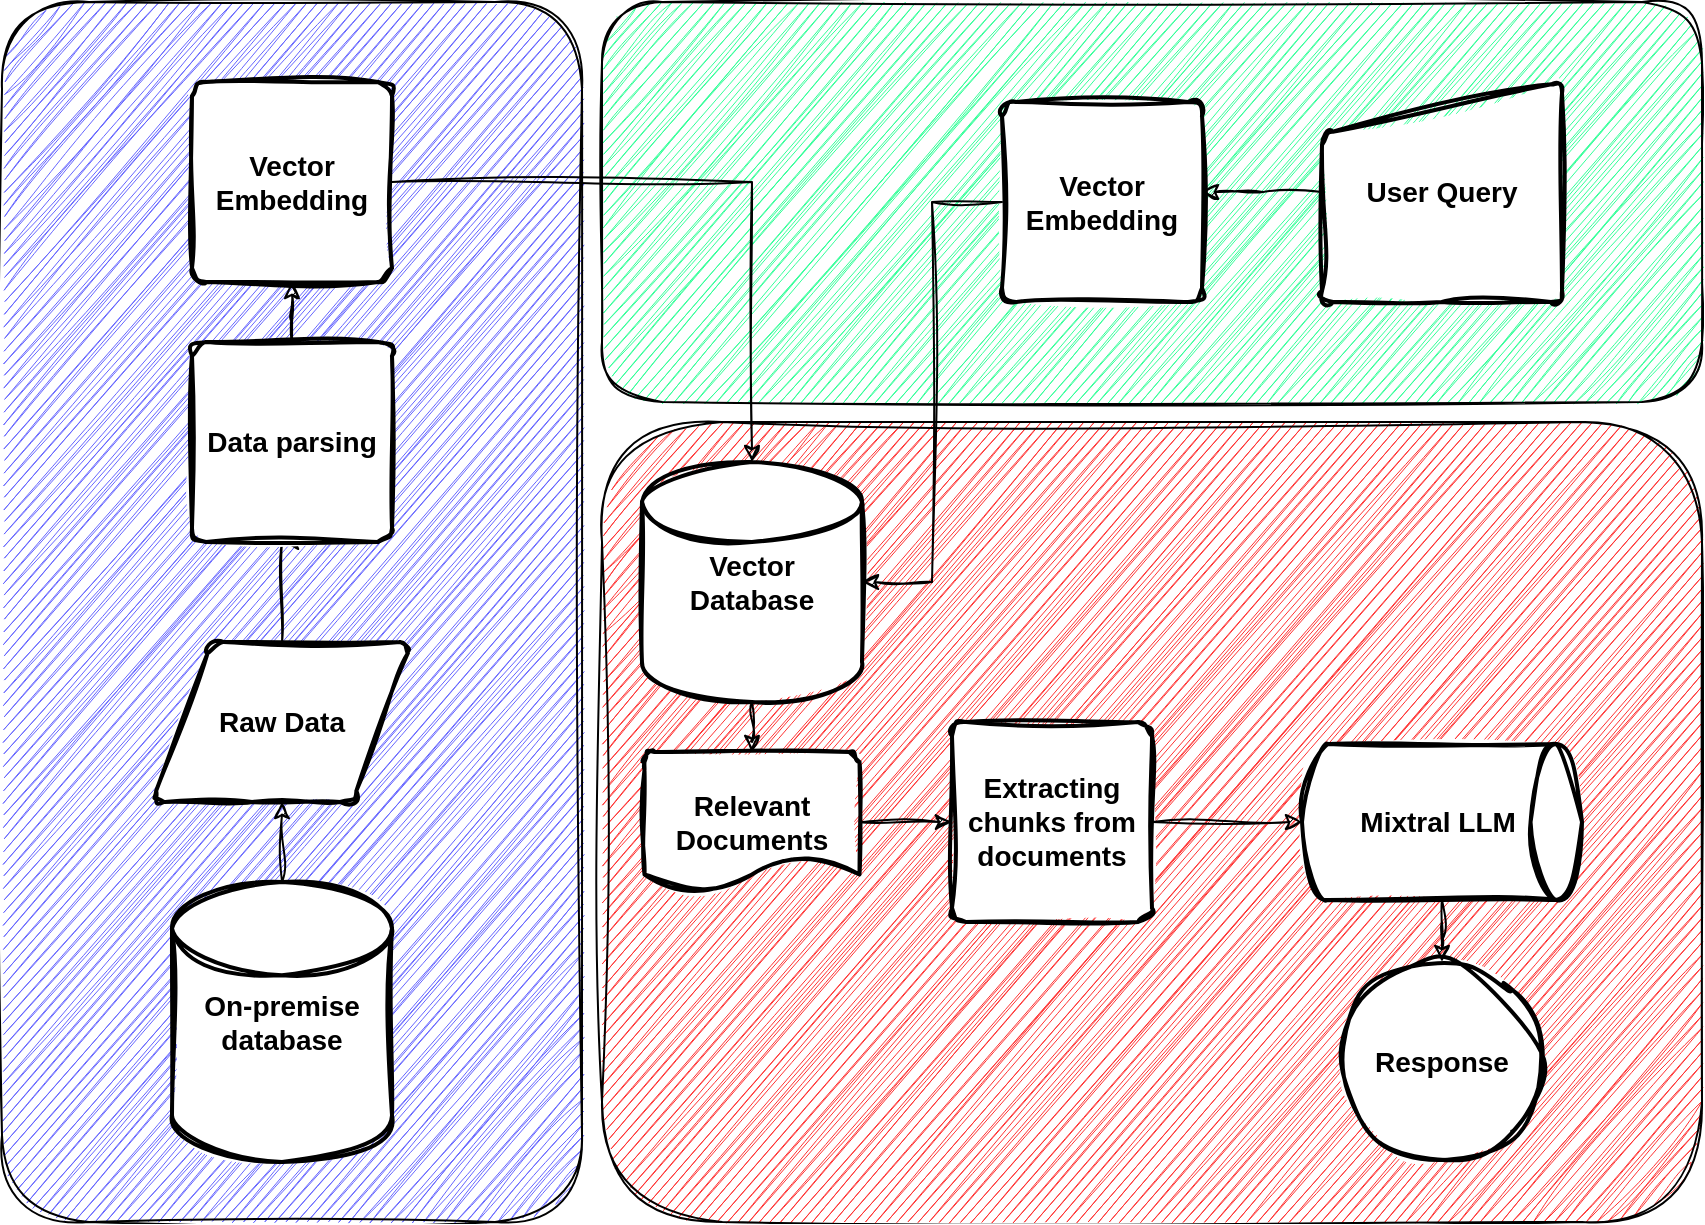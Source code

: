 <mxfile version="24.0.0" type="github">
  <diagram id="6a731a19-8d31-9384-78a2-239565b7b9f0" name="Page-1">
    <mxGraphModel dx="1179" dy="1456" grid="1" gridSize="10" guides="1" tooltips="1" connect="1" arrows="1" fold="1" page="1" pageScale="1" pageWidth="1169" pageHeight="827" background="none" math="0" shadow="0">
      <root>
        <mxCell id="0" />
        <mxCell id="1" parent="0" />
        <mxCell id="prN5AoHpcJqm6o3XmknS-88" value="" style="rounded=1;whiteSpace=wrap;html=1;fillColor=#33FF99;sketch=1;curveFitting=1;jiggle=2;" vertex="1" parent="1">
          <mxGeometry x="310" y="-40" width="550" height="200" as="geometry" />
        </mxCell>
        <mxCell id="prN5AoHpcJqm6o3XmknS-84" value="" style="rounded=1;whiteSpace=wrap;html=1;fillColor=#FF3333;sketch=1;curveFitting=1;jiggle=2;fontStyle=1" vertex="1" parent="1">
          <mxGeometry x="310" y="170" width="550" height="400" as="geometry" />
        </mxCell>
        <mxCell id="prN5AoHpcJqm6o3XmknS-69" value="" style="rounded=1;whiteSpace=wrap;html=1;fillColor=#6666FF;sketch=1;curveFitting=1;jiggle=2;" vertex="1" parent="1">
          <mxGeometry x="10" y="-40" width="290" height="610" as="geometry" />
        </mxCell>
        <mxCell id="prN5AoHpcJqm6o3XmknS-63" style="edgeStyle=orthogonalEdgeStyle;rounded=0;orthogonalLoop=1;jettySize=auto;html=1;sketch=1;curveFitting=1;jiggle=2;fontStyle=1" edge="1" parent="1" source="prN5AoHpcJqm6o3XmknS-56">
          <mxGeometry relative="1" as="geometry">
            <mxPoint x="150" y="230" as="targetPoint" />
            <Array as="points">
              <mxPoint x="150" y="230" />
              <mxPoint x="151" y="230" />
            </Array>
          </mxGeometry>
        </mxCell>
        <mxCell id="prN5AoHpcJqm6o3XmknS-56" value="&lt;font style=&quot;font-size: 14px;&quot;&gt;Raw Data&lt;/font&gt;" style="shape=parallelogram;html=1;strokeWidth=2;perimeter=parallelogramPerimeter;whiteSpace=wrap;rounded=1;arcSize=12;size=0.23;fontStyle=1;sketch=1;curveFitting=1;jiggle=2;" vertex="1" parent="1">
          <mxGeometry x="85" y="280" width="130" height="80" as="geometry" />
        </mxCell>
        <mxCell id="prN5AoHpcJqm6o3XmknS-58" style="edgeStyle=orthogonalEdgeStyle;rounded=0;orthogonalLoop=1;jettySize=auto;html=1;entryX=0.5;entryY=1;entryDx=0;entryDy=0;sketch=1;curveFitting=1;jiggle=2;fontStyle=1" edge="1" parent="1" source="prN5AoHpcJqm6o3XmknS-57" target="prN5AoHpcJqm6o3XmknS-56">
          <mxGeometry relative="1" as="geometry" />
        </mxCell>
        <mxCell id="prN5AoHpcJqm6o3XmknS-57" value="&lt;font style=&quot;font-size: 14px;&quot;&gt;On-premise database&lt;/font&gt;" style="strokeWidth=2;html=1;shape=mxgraph.flowchart.database;whiteSpace=wrap;fontStyle=1;sketch=1;curveFitting=1;jiggle=2;" vertex="1" parent="1">
          <mxGeometry x="95" y="400" width="110" height="140" as="geometry" />
        </mxCell>
        <mxCell id="prN5AoHpcJqm6o3XmknS-64" style="edgeStyle=orthogonalEdgeStyle;rounded=0;orthogonalLoop=1;jettySize=auto;html=1;sketch=1;curveFitting=1;jiggle=2;fontStyle=1" edge="1" parent="1" source="prN5AoHpcJqm6o3XmknS-60" target="prN5AoHpcJqm6o3XmknS-65">
          <mxGeometry relative="1" as="geometry">
            <mxPoint x="155" y="100" as="targetPoint" />
          </mxGeometry>
        </mxCell>
        <mxCell id="prN5AoHpcJqm6o3XmknS-60" value="&lt;font style=&quot;font-size: 14px;&quot;&gt;Data parsing&lt;/font&gt;" style="rounded=1;whiteSpace=wrap;html=1;absoluteArcSize=1;arcSize=14;strokeWidth=2;fontStyle=1;sketch=1;curveFitting=1;jiggle=2;" vertex="1" parent="1">
          <mxGeometry x="105" y="130" width="100" height="100" as="geometry" />
        </mxCell>
        <mxCell id="prN5AoHpcJqm6o3XmknS-66" style="edgeStyle=orthogonalEdgeStyle;rounded=0;orthogonalLoop=1;jettySize=auto;html=1;entryX=0.5;entryY=0;entryDx=0;entryDy=0;entryPerimeter=0;sketch=1;curveFitting=1;jiggle=2;fontStyle=1" edge="1" parent="1" source="prN5AoHpcJqm6o3XmknS-65" target="prN5AoHpcJqm6o3XmknS-67">
          <mxGeometry relative="1" as="geometry">
            <mxPoint x="320.0" y="50" as="targetPoint" />
          </mxGeometry>
        </mxCell>
        <mxCell id="prN5AoHpcJqm6o3XmknS-65" value="&lt;b&gt;&lt;font style=&quot;font-size: 14px;&quot;&gt;Vector Embedding&lt;/font&gt;&lt;/b&gt;" style="rounded=1;whiteSpace=wrap;html=1;absoluteArcSize=1;arcSize=14;strokeWidth=2;sketch=1;curveFitting=1;jiggle=2;" vertex="1" parent="1">
          <mxGeometry x="105" width="100" height="100" as="geometry" />
        </mxCell>
        <mxCell id="prN5AoHpcJqm6o3XmknS-75" style="edgeStyle=orthogonalEdgeStyle;rounded=0;orthogonalLoop=1;jettySize=auto;html=1;sketch=1;curveFitting=1;jiggle=2;fontStyle=1" edge="1" parent="1" source="prN5AoHpcJqm6o3XmknS-67" target="prN5AoHpcJqm6o3XmknS-76">
          <mxGeometry relative="1" as="geometry">
            <mxPoint x="385.0" y="420" as="targetPoint" />
          </mxGeometry>
        </mxCell>
        <mxCell id="prN5AoHpcJqm6o3XmknS-67" value="&lt;span&gt;&lt;font style=&quot;font-size: 14px;&quot;&gt;Vector Database&lt;/font&gt;&lt;/span&gt;" style="strokeWidth=2;html=1;shape=mxgraph.flowchart.database;whiteSpace=wrap;sketch=1;curveFitting=1;jiggle=2;fontStyle=1" vertex="1" parent="1">
          <mxGeometry x="330" y="190" width="110" height="120" as="geometry" />
        </mxCell>
        <mxCell id="prN5AoHpcJqm6o3XmknS-71" style="edgeStyle=orthogonalEdgeStyle;rounded=0;orthogonalLoop=1;jettySize=auto;html=1;sketch=1;curveFitting=1;jiggle=2;fontStyle=1" edge="1" parent="1" source="prN5AoHpcJqm6o3XmknS-70">
          <mxGeometry relative="1" as="geometry">
            <mxPoint x="610" y="55" as="targetPoint" />
          </mxGeometry>
        </mxCell>
        <mxCell id="prN5AoHpcJqm6o3XmknS-70" value="&lt;b&gt;&lt;font style=&quot;font-size: 14px;&quot;&gt;User Query&lt;/font&gt;&lt;/b&gt;" style="html=1;strokeWidth=2;shape=manualInput;whiteSpace=wrap;rounded=1;size=26;arcSize=11;shadow=0;textShadow=0;sketch=1;curveFitting=1;jiggle=2;" vertex="1" parent="1">
          <mxGeometry x="670" width="120" height="110" as="geometry" />
        </mxCell>
        <mxCell id="prN5AoHpcJqm6o3XmknS-72" value="&lt;b&gt;&lt;font style=&quot;font-size: 14px;&quot;&gt;Vector Embedding&lt;/font&gt;&lt;/b&gt;" style="rounded=1;whiteSpace=wrap;html=1;absoluteArcSize=1;arcSize=14;strokeWidth=2;sketch=1;curveFitting=1;jiggle=2;" vertex="1" parent="1">
          <mxGeometry x="510" y="10" width="100" height="100" as="geometry" />
        </mxCell>
        <mxCell id="prN5AoHpcJqm6o3XmknS-74" style="edgeStyle=orthogonalEdgeStyle;rounded=0;orthogonalLoop=1;jettySize=auto;html=1;entryX=1;entryY=0.5;entryDx=0;entryDy=0;entryPerimeter=0;sketch=1;curveFitting=1;jiggle=2;flowAnimation=1;fontStyle=1" edge="1" parent="1" source="prN5AoHpcJqm6o3XmknS-72" target="prN5AoHpcJqm6o3XmknS-67">
          <mxGeometry relative="1" as="geometry" />
        </mxCell>
        <mxCell id="prN5AoHpcJqm6o3XmknS-85" style="edgeStyle=orthogonalEdgeStyle;rounded=0;orthogonalLoop=1;jettySize=auto;html=1;entryX=0;entryY=0.5;entryDx=0;entryDy=0;sketch=1;curveFitting=1;jiggle=2;fontStyle=1" edge="1" parent="1" source="prN5AoHpcJqm6o3XmknS-76" target="prN5AoHpcJqm6o3XmknS-79">
          <mxGeometry relative="1" as="geometry" />
        </mxCell>
        <mxCell id="prN5AoHpcJqm6o3XmknS-76" value="&lt;font style=&quot;font-size: 14px;&quot;&gt;Relevant Documents&lt;/font&gt;" style="strokeWidth=2;html=1;shape=mxgraph.flowchart.document2;whiteSpace=wrap;size=0.25;fontStyle=1;sketch=1;curveFitting=1;jiggle=2;" vertex="1" parent="1">
          <mxGeometry x="331.25" y="335" width="107.5" height="70" as="geometry" />
        </mxCell>
        <mxCell id="prN5AoHpcJqm6o3XmknS-79" value="&lt;font style=&quot;font-size: 14px;&quot;&gt;Extracting chunks from documents&lt;/font&gt;" style="rounded=1;whiteSpace=wrap;html=1;absoluteArcSize=1;arcSize=14;strokeWidth=2;fontStyle=1;sketch=1;curveFitting=1;jiggle=2;" vertex="1" parent="1">
          <mxGeometry x="485" y="320" width="100" height="100" as="geometry" />
        </mxCell>
        <mxCell id="prN5AoHpcJqm6o3XmknS-81" value="&lt;font style=&quot;font-size: 14px;&quot;&gt;Mixtral LLM&amp;nbsp;&lt;/font&gt;" style="strokeWidth=2;html=1;shape=mxgraph.flowchart.direct_data;whiteSpace=wrap;fontStyle=1;sketch=1;curveFitting=1;jiggle=2;" vertex="1" parent="1">
          <mxGeometry x="660" y="331" width="140" height="78" as="geometry" />
        </mxCell>
        <mxCell id="prN5AoHpcJqm6o3XmknS-83" value="&lt;font style=&quot;font-size: 14px;&quot;&gt;Response&lt;/font&gt;" style="strokeWidth=2;html=1;shape=mxgraph.flowchart.start_2;whiteSpace=wrap;sketch=1;curveFitting=1;jiggle=2;fontStyle=1" vertex="1" parent="1">
          <mxGeometry x="680" y="440" width="100" height="100" as="geometry" />
        </mxCell>
        <mxCell id="prN5AoHpcJqm6o3XmknS-86" style="edgeStyle=orthogonalEdgeStyle;rounded=0;orthogonalLoop=1;jettySize=auto;html=1;entryX=0;entryY=0.5;entryDx=0;entryDy=0;entryPerimeter=0;sketch=1;curveFitting=1;jiggle=2;fontStyle=1" edge="1" parent="1" source="prN5AoHpcJqm6o3XmknS-79" target="prN5AoHpcJqm6o3XmknS-81">
          <mxGeometry relative="1" as="geometry" />
        </mxCell>
        <mxCell id="prN5AoHpcJqm6o3XmknS-87" style="edgeStyle=orthogonalEdgeStyle;rounded=0;orthogonalLoop=1;jettySize=auto;html=1;entryX=0.5;entryY=0;entryDx=0;entryDy=0;entryPerimeter=0;sketch=1;curveFitting=1;jiggle=2;fontStyle=1" edge="1" parent="1" source="prN5AoHpcJqm6o3XmknS-81" target="prN5AoHpcJqm6o3XmknS-83">
          <mxGeometry relative="1" as="geometry" />
        </mxCell>
      </root>
    </mxGraphModel>
  </diagram>
</mxfile>
